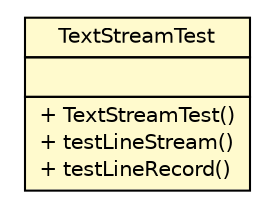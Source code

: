 #!/usr/local/bin/dot
#
# Class diagram 
# Generated by UMLGraph version 5.1 (http://www.umlgraph.org/)
#

digraph G {
	edge [fontname="Helvetica",fontsize=10,labelfontname="Helvetica",labelfontsize=10];
	node [fontname="Helvetica",fontsize=10,shape=plaintext];
	nodesep=0.25;
	ranksep=0.5;
	// com.apporiented.hermesftp.streams.TextStreamTest
	c280 [label=<<table title="com.apporiented.hermesftp.streams.TextStreamTest" border="0" cellborder="1" cellspacing="0" cellpadding="2" port="p" bgcolor="lemonChiffon" href="./TextStreamTest.html">
		<tr><td><table border="0" cellspacing="0" cellpadding="1">
<tr><td align="center" balign="center"> TextStreamTest </td></tr>
		</table></td></tr>
		<tr><td><table border="0" cellspacing="0" cellpadding="1">
<tr><td align="left" balign="left">  </td></tr>
		</table></td></tr>
		<tr><td><table border="0" cellspacing="0" cellpadding="1">
<tr><td align="left" balign="left"> + TextStreamTest() </td></tr>
<tr><td align="left" balign="left"> + testLineStream() </td></tr>
<tr><td align="left" balign="left"> + testLineRecord() </td></tr>
		</table></td></tr>
		</table>>, fontname="Helvetica", fontcolor="black", fontsize=10.0];
}

